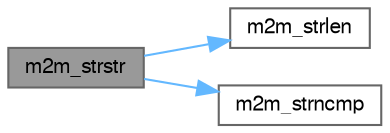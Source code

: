 digraph "m2m_strstr"
{
 // LATEX_PDF_SIZE
  bgcolor="transparent";
  edge [fontname=FreeSans,fontsize=10,labelfontname=FreeSans,labelfontsize=10];
  node [fontname=FreeSans,fontsize=10,shape=box,height=0.2,width=0.4];
  rankdir="LR";
  Node1 [label="m2m_strstr",height=0.2,width=0.4,color="gray40", fillcolor="grey60", style="filled", fontcolor="black",tooltip="Find the occurrence of pcStr string in pcIn string."];
  Node1 -> Node2 [color="steelblue1",style="solid"];
  Node2 [label="m2m_strlen",height=0.2,width=0.4,color="grey40", fillcolor="white", style="filled",URL="$group___c_o_m_m_o_n_a_p_i.html#ga7ab2c19ce29ea364fb1653765732172f",tooltip="Returns the length of a null terminated string buffer."];
  Node1 -> Node3 [color="steelblue1",style="solid"];
  Node3 [label="m2m_strncmp",height=0.2,width=0.4,color="grey40", fillcolor="white", style="filled",URL="$group___c_o_m_m_o_n_a_p_i.html#ga58255557664125090eacd890602bfb50",tooltip="Compare specified number of data bytes in string buffers pcS1 and pcS2."];
}
